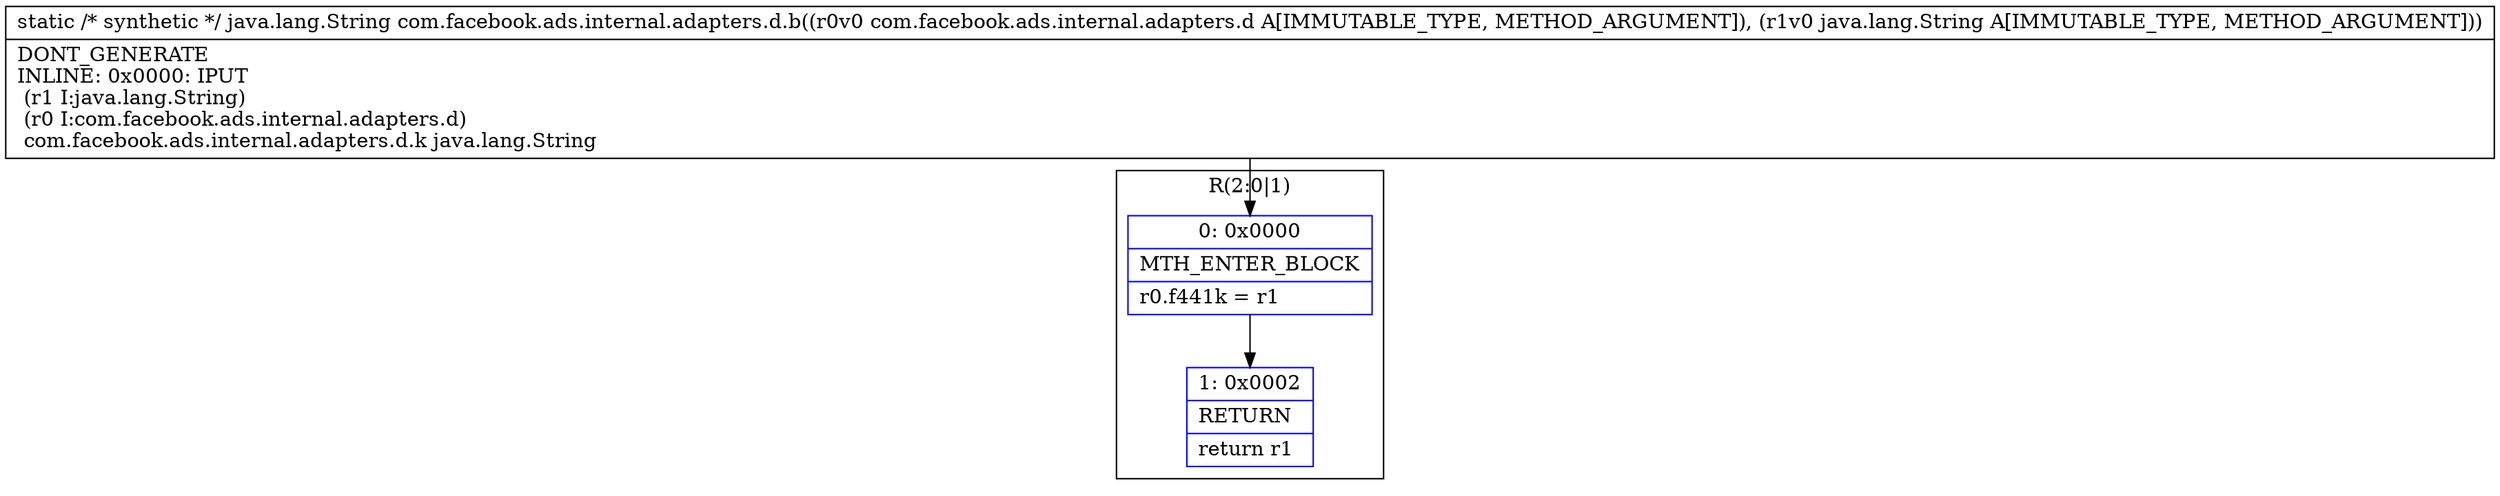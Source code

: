 digraph "CFG forcom.facebook.ads.internal.adapters.d.b(Lcom\/facebook\/ads\/internal\/adapters\/d;Ljava\/lang\/String;)Ljava\/lang\/String;" {
subgraph cluster_Region_1149203681 {
label = "R(2:0|1)";
node [shape=record,color=blue];
Node_0 [shape=record,label="{0\:\ 0x0000|MTH_ENTER_BLOCK\l|r0.f441k = r1\l}"];
Node_1 [shape=record,label="{1\:\ 0x0002|RETURN\l|return r1\l}"];
}
MethodNode[shape=record,label="{static \/* synthetic *\/ java.lang.String com.facebook.ads.internal.adapters.d.b((r0v0 com.facebook.ads.internal.adapters.d A[IMMUTABLE_TYPE, METHOD_ARGUMENT]), (r1v0 java.lang.String A[IMMUTABLE_TYPE, METHOD_ARGUMENT]))  | DONT_GENERATE\lINLINE: 0x0000: IPUT  \l  (r1 I:java.lang.String)\l  (r0 I:com.facebook.ads.internal.adapters.d)\l com.facebook.ads.internal.adapters.d.k java.lang.String\l}"];
MethodNode -> Node_0;
Node_0 -> Node_1;
}

